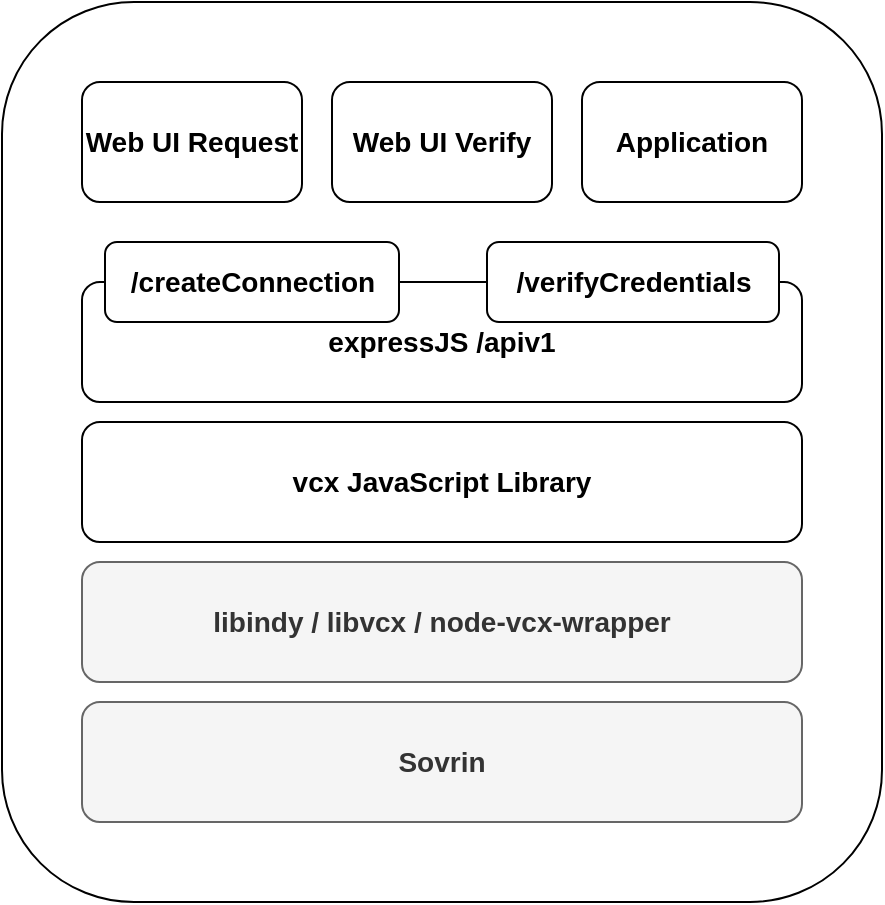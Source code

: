 <mxfile version="12.1.3" type="device" pages="1"><diagram id="g-DGZHBO-ku8ej-fVWmt" name="Page-1"><mxGraphModel dx="983" dy="670" grid="1" gridSize="10" guides="1" tooltips="1" connect="1" arrows="1" fold="1" page="1" pageScale="1" pageWidth="850" pageHeight="1100" math="0" shadow="0"><root><mxCell id="0"/><mxCell id="1" parent="0"/><mxCell id="rBxLILBBCSNb1_PYoi0j-12" value="" style="rounded=1;whiteSpace=wrap;html=1;fontSize=14;fontStyle=1" vertex="1" parent="1"><mxGeometry x="240" y="70" width="440" height="450" as="geometry"/></mxCell><mxCell id="rBxLILBBCSNb1_PYoi0j-1" value="Sovrin" style="rounded=1;whiteSpace=wrap;html=1;fillColor=#f5f5f5;strokeColor=#666666;fontColor=#333333;fontSize=14;fontStyle=1" vertex="1" parent="1"><mxGeometry x="280" y="420" width="360" height="60" as="geometry"/></mxCell><mxCell id="rBxLILBBCSNb1_PYoi0j-2" value="libindy / libvcx / node-vcx-wrapper" style="rounded=1;whiteSpace=wrap;html=1;fillColor=#f5f5f5;strokeColor=#666666;fontColor=#333333;fontSize=14;fontStyle=1" vertex="1" parent="1"><mxGeometry x="280" y="350" width="360" height="60" as="geometry"/></mxCell><mxCell id="rBxLILBBCSNb1_PYoi0j-3" value="vcx JavaScript Library" style="rounded=1;whiteSpace=wrap;html=1;fontSize=14;fontStyle=1" vertex="1" parent="1"><mxGeometry x="280" y="280" width="360" height="60" as="geometry"/></mxCell><mxCell id="rBxLILBBCSNb1_PYoi0j-4" value="expressJS /apiv1" style="rounded=1;whiteSpace=wrap;html=1;fontSize=14;fontStyle=1" vertex="1" parent="1"><mxGeometry x="280" y="210" width="360" height="60" as="geometry"/></mxCell><mxCell id="rBxLILBBCSNb1_PYoi0j-5" value="/createConnection" style="rounded=1;whiteSpace=wrap;html=1;fontSize=14;fontStyle=1" vertex="1" parent="1"><mxGeometry x="291.5" y="190" width="147" height="40" as="geometry"/></mxCell><mxCell id="rBxLILBBCSNb1_PYoi0j-6" value="/verifyCredentials" style="rounded=1;whiteSpace=wrap;html=1;fontSize=14;fontStyle=1" vertex="1" parent="1"><mxGeometry x="482.5" y="190" width="146" height="40" as="geometry"/></mxCell><mxCell id="rBxLILBBCSNb1_PYoi0j-8" value="Web UI Request" style="rounded=1;whiteSpace=wrap;html=1;fontSize=14;fontStyle=1" vertex="1" parent="1"><mxGeometry x="280" y="110" width="110" height="60" as="geometry"/></mxCell><mxCell id="rBxLILBBCSNb1_PYoi0j-9" value="Application" style="rounded=1;whiteSpace=wrap;html=1;fontSize=14;fontStyle=1" vertex="1" parent="1"><mxGeometry x="530" y="110" width="110" height="60" as="geometry"/></mxCell><mxCell id="rBxLILBBCSNb1_PYoi0j-13" value="Web UI Verify" style="rounded=1;whiteSpace=wrap;html=1;fontSize=14;fontStyle=1" vertex="1" parent="1"><mxGeometry x="405" y="110" width="110" height="60" as="geometry"/></mxCell></root></mxGraphModel></diagram></mxfile>
